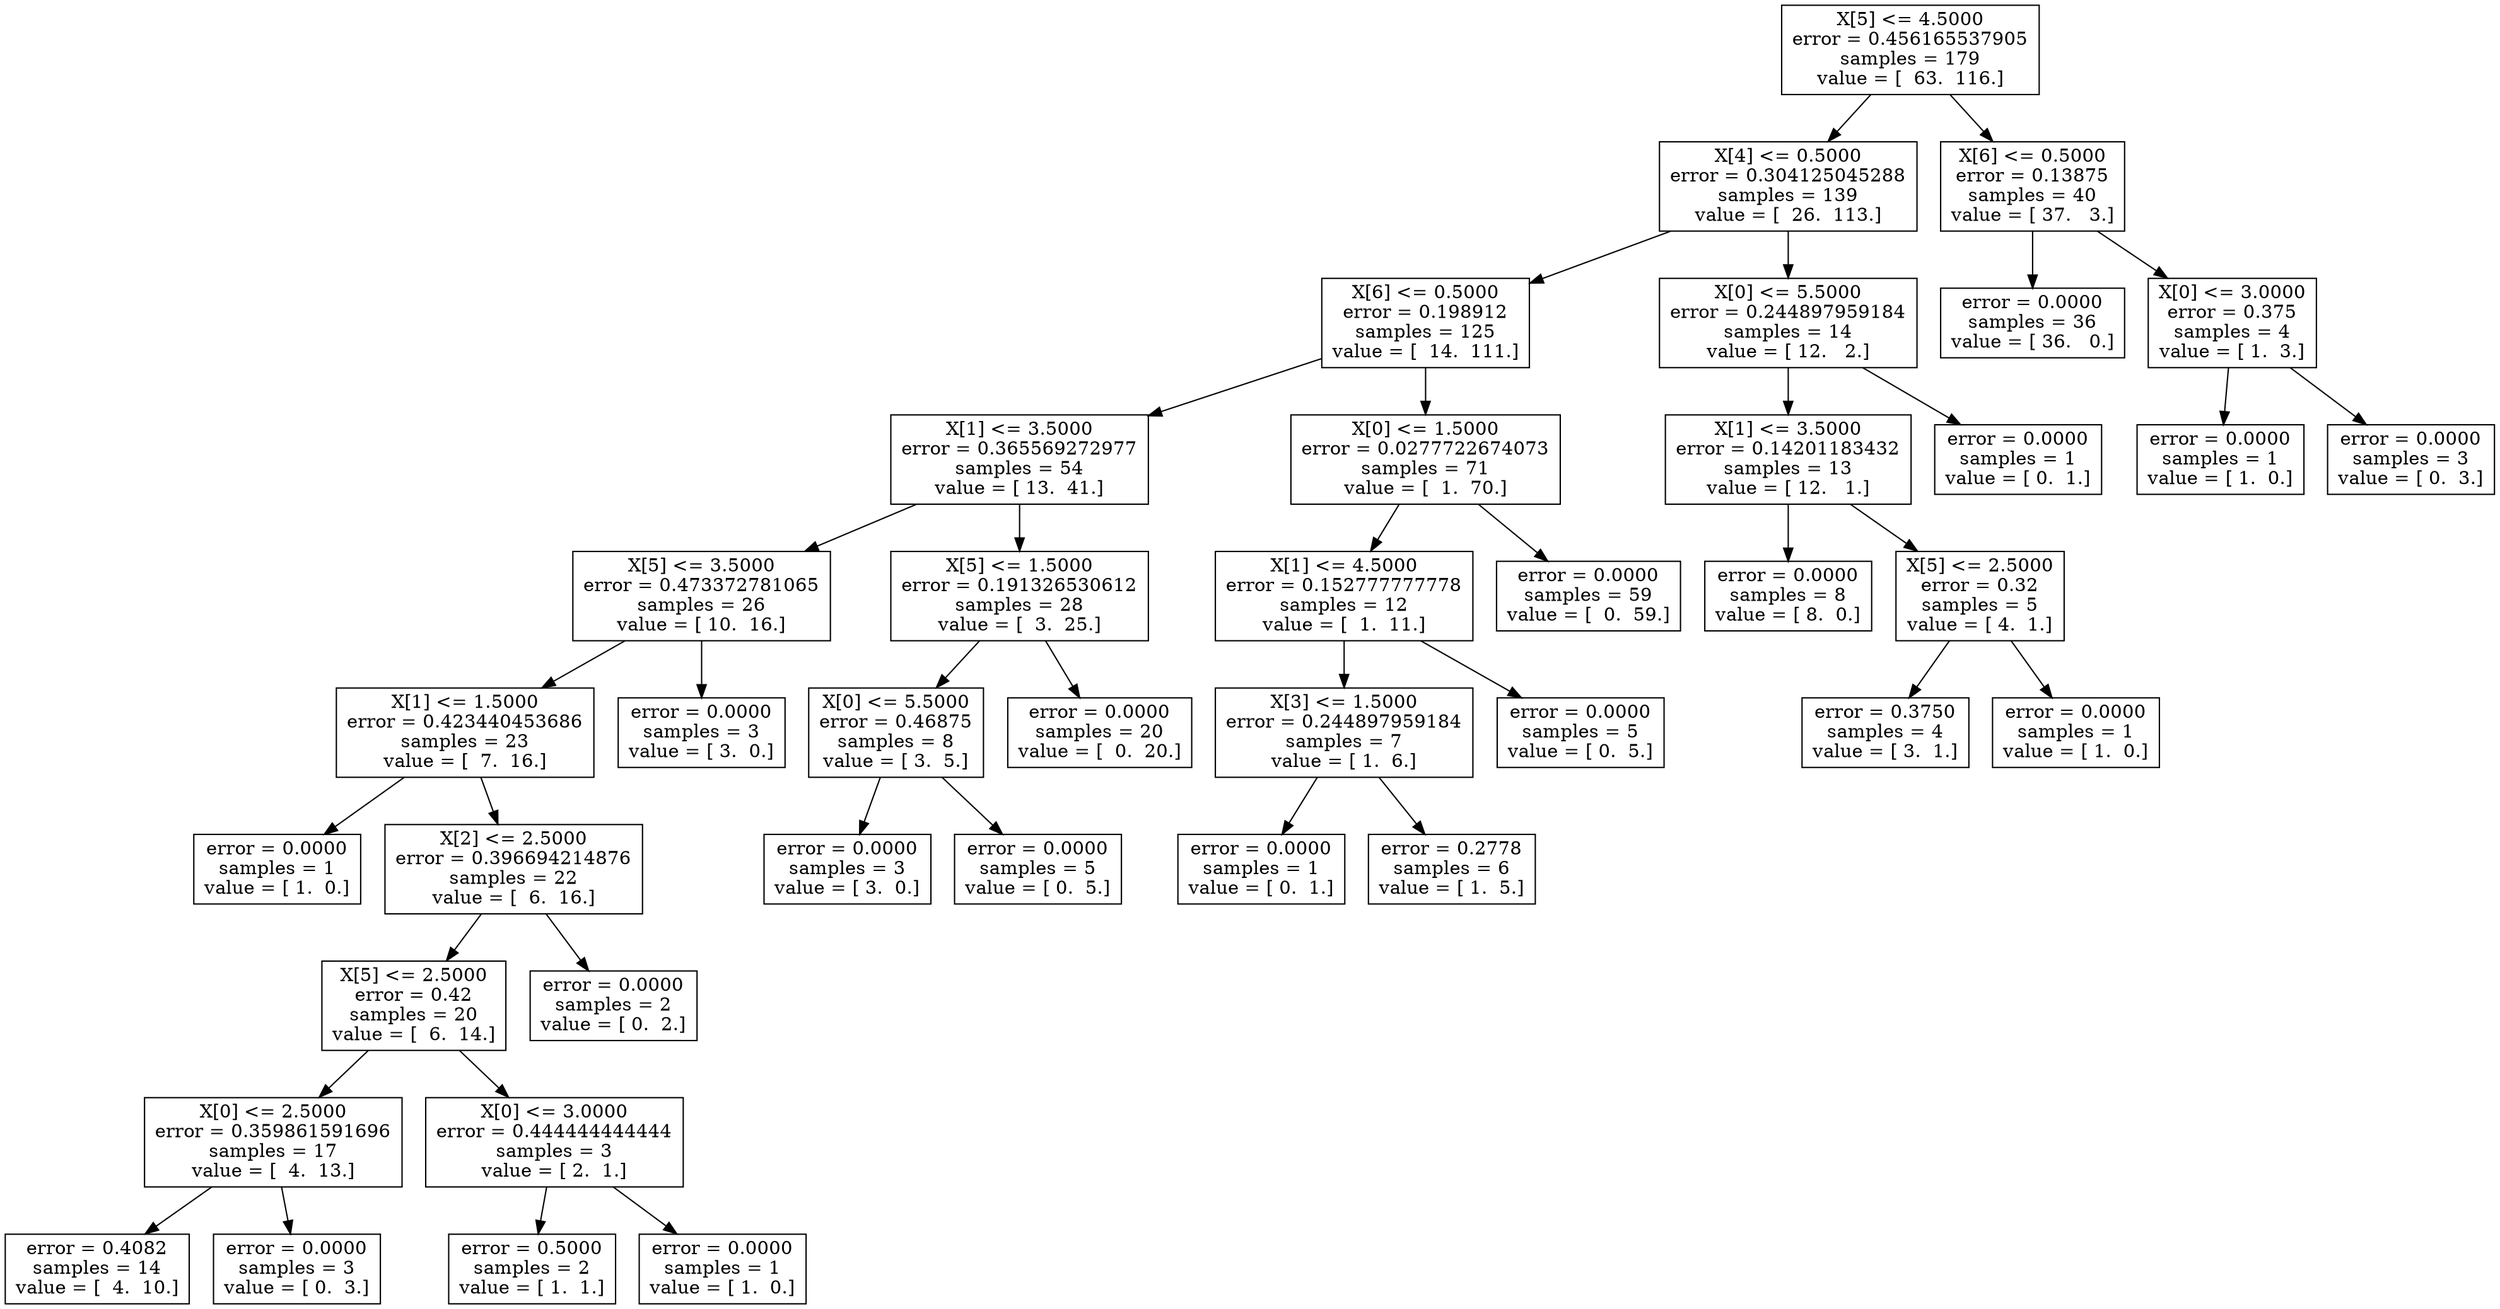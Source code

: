 digraph Tree {
0 [label="X[5] <= 4.5000\nerror = 0.456165537905\nsamples = 179\nvalue = [  63.  116.]", shape="box"] ;
1 [label="X[4] <= 0.5000\nerror = 0.304125045288\nsamples = 139\nvalue = [  26.  113.]", shape="box"] ;
0 -> 1 ;
2 [label="X[6] <= 0.5000\nerror = 0.198912\nsamples = 125\nvalue = [  14.  111.]", shape="box"] ;
1 -> 2 ;
3 [label="X[1] <= 3.5000\nerror = 0.365569272977\nsamples = 54\nvalue = [ 13.  41.]", shape="box"] ;
2 -> 3 ;
4 [label="X[5] <= 3.5000\nerror = 0.473372781065\nsamples = 26\nvalue = [ 10.  16.]", shape="box"] ;
3 -> 4 ;
5 [label="X[1] <= 1.5000\nerror = 0.423440453686\nsamples = 23\nvalue = [  7.  16.]", shape="box"] ;
4 -> 5 ;
6 [label="error = 0.0000\nsamples = 1\nvalue = [ 1.  0.]", shape="box"] ;
5 -> 6 ;
7 [label="X[2] <= 2.5000\nerror = 0.396694214876\nsamples = 22\nvalue = [  6.  16.]", shape="box"] ;
5 -> 7 ;
8 [label="X[5] <= 2.5000\nerror = 0.42\nsamples = 20\nvalue = [  6.  14.]", shape="box"] ;
7 -> 8 ;
9 [label="X[0] <= 2.5000\nerror = 0.359861591696\nsamples = 17\nvalue = [  4.  13.]", shape="box"] ;
8 -> 9 ;
10 [label="error = 0.4082\nsamples = 14\nvalue = [  4.  10.]", shape="box"] ;
9 -> 10 ;
11 [label="error = 0.0000\nsamples = 3\nvalue = [ 0.  3.]", shape="box"] ;
9 -> 11 ;
12 [label="X[0] <= 3.0000\nerror = 0.444444444444\nsamples = 3\nvalue = [ 2.  1.]", shape="box"] ;
8 -> 12 ;
13 [label="error = 0.5000\nsamples = 2\nvalue = [ 1.  1.]", shape="box"] ;
12 -> 13 ;
14 [label="error = 0.0000\nsamples = 1\nvalue = [ 1.  0.]", shape="box"] ;
12 -> 14 ;
15 [label="error = 0.0000\nsamples = 2\nvalue = [ 0.  2.]", shape="box"] ;
7 -> 15 ;
16 [label="error = 0.0000\nsamples = 3\nvalue = [ 3.  0.]", shape="box"] ;
4 -> 16 ;
17 [label="X[5] <= 1.5000\nerror = 0.191326530612\nsamples = 28\nvalue = [  3.  25.]", shape="box"] ;
3 -> 17 ;
18 [label="X[0] <= 5.5000\nerror = 0.46875\nsamples = 8\nvalue = [ 3.  5.]", shape="box"] ;
17 -> 18 ;
19 [label="error = 0.0000\nsamples = 3\nvalue = [ 3.  0.]", shape="box"] ;
18 -> 19 ;
20 [label="error = 0.0000\nsamples = 5\nvalue = [ 0.  5.]", shape="box"] ;
18 -> 20 ;
21 [label="error = 0.0000\nsamples = 20\nvalue = [  0.  20.]", shape="box"] ;
17 -> 21 ;
22 [label="X[0] <= 1.5000\nerror = 0.0277722674073\nsamples = 71\nvalue = [  1.  70.]", shape="box"] ;
2 -> 22 ;
23 [label="X[1] <= 4.5000\nerror = 0.152777777778\nsamples = 12\nvalue = [  1.  11.]", shape="box"] ;
22 -> 23 ;
24 [label="X[3] <= 1.5000\nerror = 0.244897959184\nsamples = 7\nvalue = [ 1.  6.]", shape="box"] ;
23 -> 24 ;
25 [label="error = 0.0000\nsamples = 1\nvalue = [ 0.  1.]", shape="box"] ;
24 -> 25 ;
26 [label="error = 0.2778\nsamples = 6\nvalue = [ 1.  5.]", shape="box"] ;
24 -> 26 ;
27 [label="error = 0.0000\nsamples = 5\nvalue = [ 0.  5.]", shape="box"] ;
23 -> 27 ;
28 [label="error = 0.0000\nsamples = 59\nvalue = [  0.  59.]", shape="box"] ;
22 -> 28 ;
29 [label="X[0] <= 5.5000\nerror = 0.244897959184\nsamples = 14\nvalue = [ 12.   2.]", shape="box"] ;
1 -> 29 ;
30 [label="X[1] <= 3.5000\nerror = 0.14201183432\nsamples = 13\nvalue = [ 12.   1.]", shape="box"] ;
29 -> 30 ;
31 [label="error = 0.0000\nsamples = 8\nvalue = [ 8.  0.]", shape="box"] ;
30 -> 31 ;
32 [label="X[5] <= 2.5000\nerror = 0.32\nsamples = 5\nvalue = [ 4.  1.]", shape="box"] ;
30 -> 32 ;
33 [label="error = 0.3750\nsamples = 4\nvalue = [ 3.  1.]", shape="box"] ;
32 -> 33 ;
34 [label="error = 0.0000\nsamples = 1\nvalue = [ 1.  0.]", shape="box"] ;
32 -> 34 ;
35 [label="error = 0.0000\nsamples = 1\nvalue = [ 0.  1.]", shape="box"] ;
29 -> 35 ;
36 [label="X[6] <= 0.5000\nerror = 0.13875\nsamples = 40\nvalue = [ 37.   3.]", shape="box"] ;
0 -> 36 ;
37 [label="error = 0.0000\nsamples = 36\nvalue = [ 36.   0.]", shape="box"] ;
36 -> 37 ;
38 [label="X[0] <= 3.0000\nerror = 0.375\nsamples = 4\nvalue = [ 1.  3.]", shape="box"] ;
36 -> 38 ;
39 [label="error = 0.0000\nsamples = 1\nvalue = [ 1.  0.]", shape="box"] ;
38 -> 39 ;
40 [label="error = 0.0000\nsamples = 3\nvalue = [ 0.  3.]", shape="box"] ;
38 -> 40 ;
}
